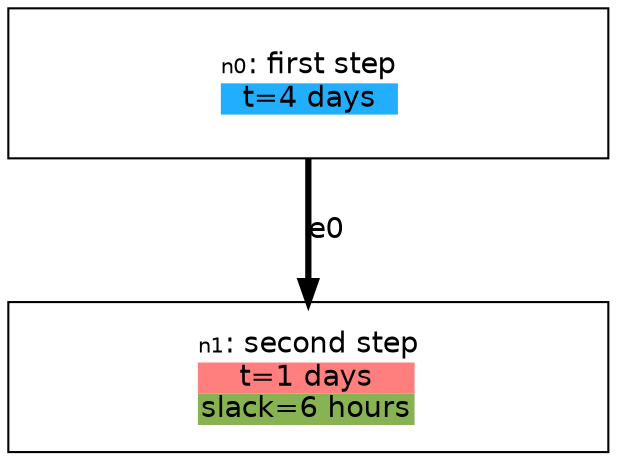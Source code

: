 digraph {

    graph [fontname = "helvetica" rankdir="TB" ranksep=0.75 nodesep=0.5];
    node [fontname = "helvetica" shape = "box" width=2.5 style=filled];
    edge [fontname = "helvetica" penwidth=3 color="#000000"];

    n0 [width=4 height=1 label=< <TABLE BORDER="0" CELLPADDING="0" CELLSPACING="0">
    <TR>
        <TD COLSPAN="1"><FONT POINT-SIZE="10">n0</FONT>: first step</TD>
    </TR>
    
        
           <TR>
<TD BGCOLOR="#22AEFF"><FONT COLOR="#000000">t=4 days</FONT></TD>
</TR>
        
    
   </TABLE>
> fillcolor="#FFFFFF"]
    n1 [width=4 height=1 label=< <TABLE BORDER="0" CELLPADDING="0" CELLSPACING="0">
    <TR>
        <TD COLSPAN="2"><FONT POINT-SIZE="10">n1</FONT>: second step</TD>
    </TR>
    
        
           <TR>
<TD BGCOLOR="#FF7F7F"><FONT COLOR="#000000">t=1 days</FONT></TD>
</TR>
        
           <TR>
<TD BGCOLOR="#87B353"><FONT COLOR="#000000">slack=6 hours</FONT></TD>
</TR>
        
    
   </TABLE>
> fillcolor="#FFFFFF"]

    "n0" -> "n1" [label="e0"];

}